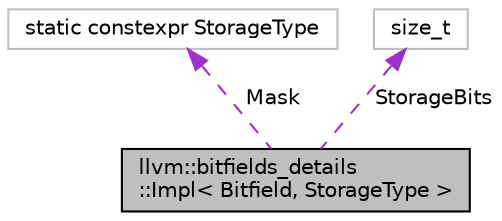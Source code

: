 digraph "llvm::bitfields_details::Impl&lt; Bitfield, StorageType &gt;"
{
 // LATEX_PDF_SIZE
  bgcolor="transparent";
  edge [fontname="Helvetica",fontsize="10",labelfontname="Helvetica",labelfontsize="10"];
  node [fontname="Helvetica",fontsize="10",shape=record];
  Node1 [label="llvm::bitfields_details\l::Impl\< Bitfield, StorageType \>",height=0.2,width=0.4,color="black", fillcolor="grey75", style="filled", fontcolor="black",tooltip="Impl is where Bifield description and Storage are put together to interact with values."];
  Node2 -> Node1 [dir="back",color="darkorchid3",fontsize="10",style="dashed",label=" Mask" ,fontname="Helvetica"];
  Node2 [label="static constexpr StorageType",height=0.2,width=0.4,color="grey75",tooltip=" "];
  Node3 -> Node1 [dir="back",color="darkorchid3",fontsize="10",style="dashed",label=" StorageBits" ,fontname="Helvetica"];
  Node3 [label="size_t",height=0.2,width=0.4,color="grey75",tooltip=" "];
}
